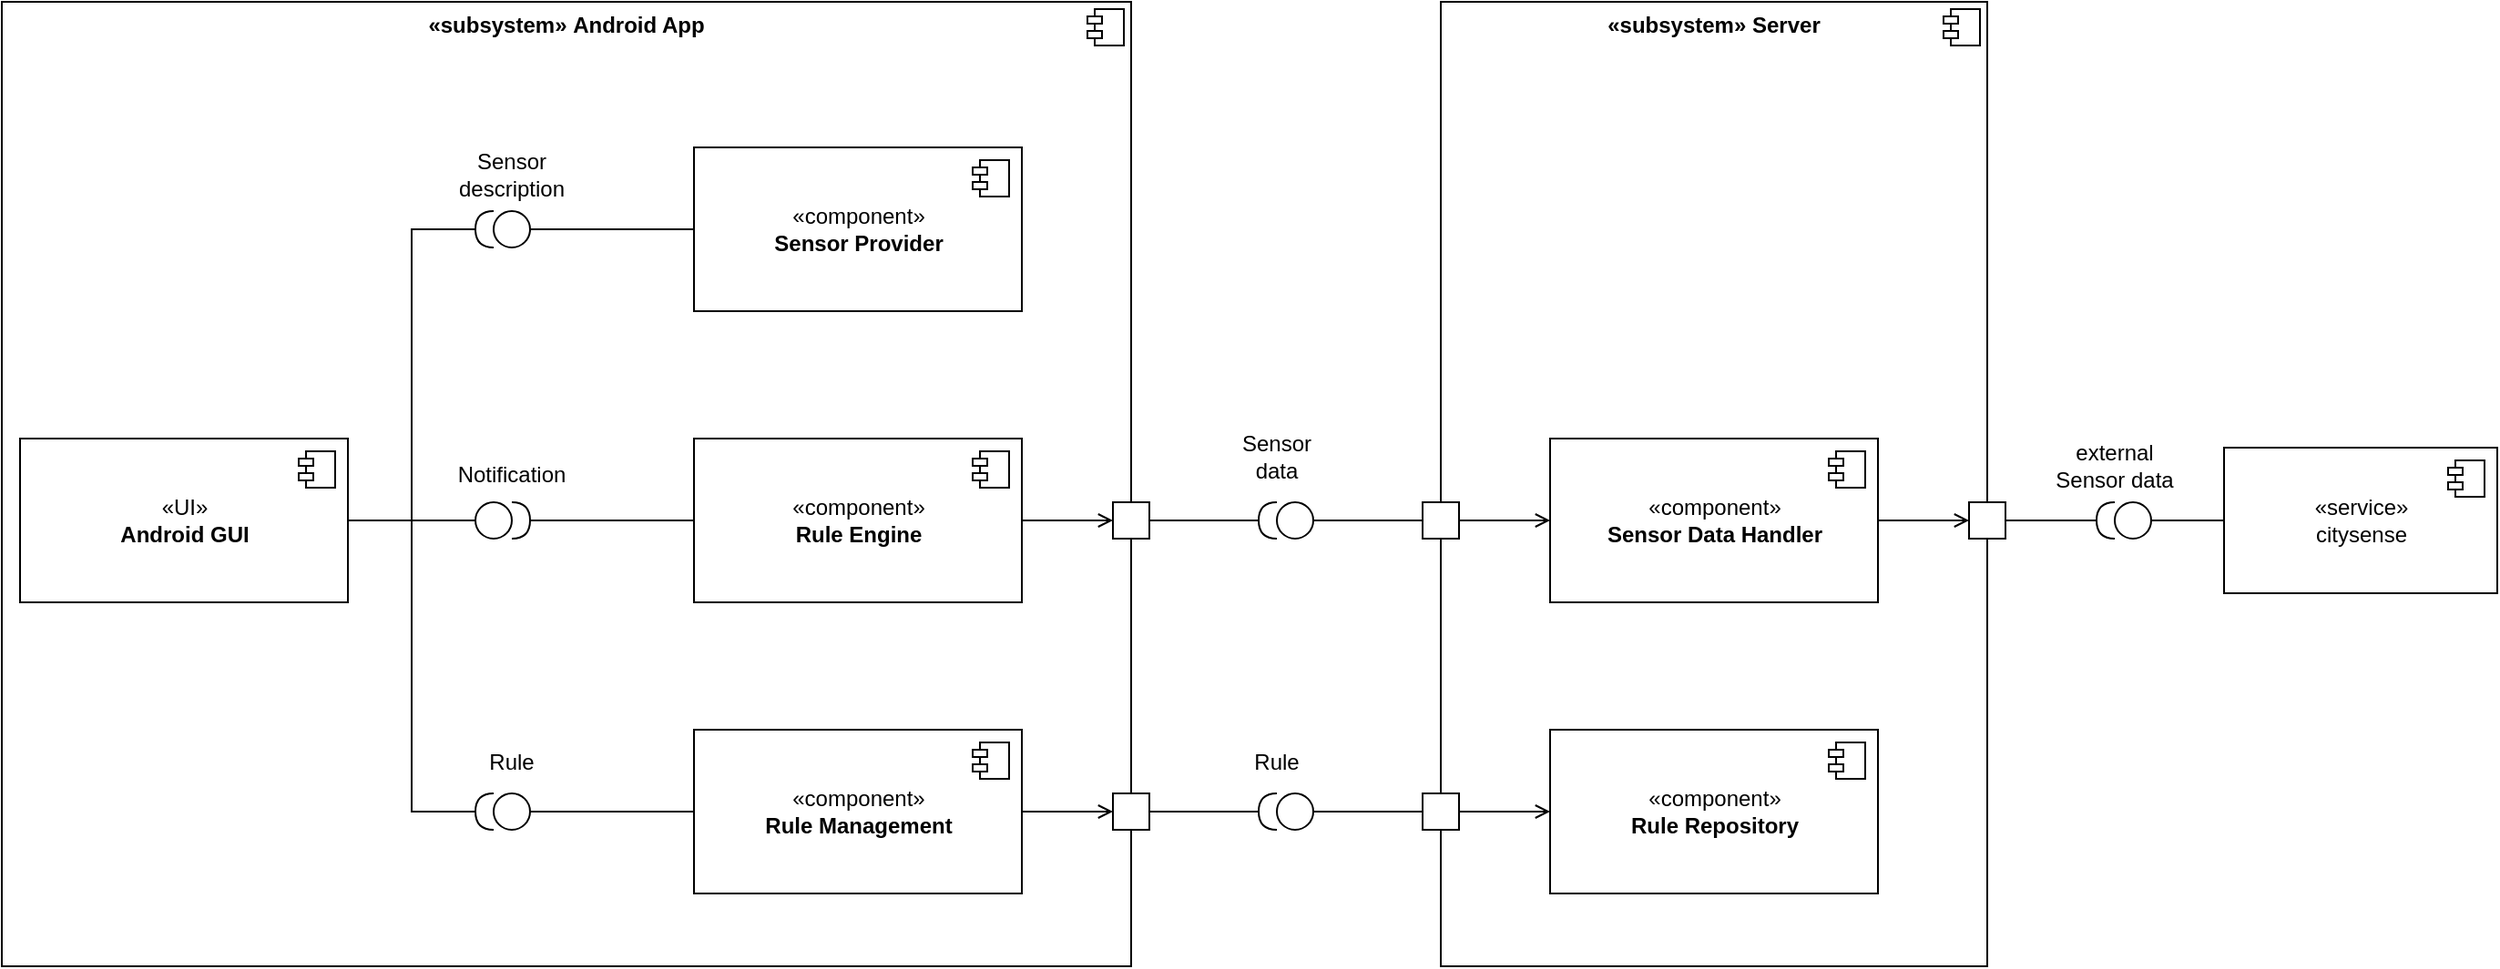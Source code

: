 <mxfile version="13.9.9" type="device"><diagram id="xSH4tst92nbzQRow0k3p" name="Seite-1"><mxGraphModel dx="2842" dy="967" grid="1" gridSize="10" guides="1" tooltips="1" connect="1" arrows="1" fold="1" page="1" pageScale="1" pageWidth="1169" pageHeight="827" math="0" shadow="0"><root><mxCell id="0"/><mxCell id="1" parent="0"/><mxCell id="TU39vUbWxSPbXu2TXuSo-7" value="&lt;p style=&quot;margin: 6px 0px 0px&quot;&gt;&lt;b&gt;«subsystem&lt;/b&gt;&lt;span&gt;&lt;b&gt;»&lt;/b&gt;&lt;/span&gt;&lt;b&gt;&amp;nbsp;A&lt;/b&gt;&lt;b&gt;ndroid App&lt;/b&gt;&lt;/p&gt;" style="align=center;overflow=fill;html=1;dropTarget=0;" vertex="1" parent="1"><mxGeometry x="-140" y="50" width="620" height="530" as="geometry"/></mxCell><mxCell id="TU39vUbWxSPbXu2TXuSo-8" value="" style="shape=component;jettyWidth=8;jettyHeight=4;" vertex="1" parent="TU39vUbWxSPbXu2TXuSo-7"><mxGeometry x="1" width="20" height="20" relative="1" as="geometry"><mxPoint x="-24" y="4" as="offset"/></mxGeometry></mxCell><mxCell id="TU39vUbWxSPbXu2TXuSo-61" style="edgeStyle=orthogonalEdgeStyle;rounded=0;orthogonalLoop=1;jettySize=auto;html=1;startArrow=none;startFill=0;endArrow=open;endFill=0;" edge="1" parent="1" source="TU39vUbWxSPbXu2TXuSo-1" target="TU39vUbWxSPbXu2TXuSo-58"><mxGeometry relative="1" as="geometry"/></mxCell><mxCell id="TU39vUbWxSPbXu2TXuSo-1" value="«component»&lt;br&gt;&lt;b&gt;Rule Management&lt;/b&gt;" style="html=1;dropTarget=0;" vertex="1" parent="1"><mxGeometry x="240" y="450" width="180" height="90" as="geometry"/></mxCell><mxCell id="TU39vUbWxSPbXu2TXuSo-2" value="" style="shape=module;jettyWidth=8;jettyHeight=4;" vertex="1" parent="TU39vUbWxSPbXu2TXuSo-1"><mxGeometry x="1" width="20" height="20" relative="1" as="geometry"><mxPoint x="-27" y="7" as="offset"/></mxGeometry></mxCell><mxCell id="TU39vUbWxSPbXu2TXuSo-47" style="edgeStyle=orthogonalEdgeStyle;rounded=0;orthogonalLoop=1;jettySize=auto;html=1;entryX=0;entryY=0.5;entryDx=0;entryDy=0;startArrow=none;startFill=0;endArrow=open;endFill=0;" edge="1" parent="1" source="TU39vUbWxSPbXu2TXuSo-3" target="TU39vUbWxSPbXu2TXuSo-46"><mxGeometry relative="1" as="geometry"/></mxCell><mxCell id="TU39vUbWxSPbXu2TXuSo-99" style="edgeStyle=orthogonalEdgeStyle;rounded=0;orthogonalLoop=1;jettySize=auto;html=1;entryX=1;entryY=0.5;entryDx=0;entryDy=0;entryPerimeter=0;startArrow=none;startFill=0;endArrow=none;endFill=0;" edge="1" parent="1" source="TU39vUbWxSPbXu2TXuSo-3" target="TU39vUbWxSPbXu2TXuSo-92"><mxGeometry relative="1" as="geometry"/></mxCell><mxCell id="TU39vUbWxSPbXu2TXuSo-3" value="«component»&lt;br&gt;&lt;b&gt;Rule Engine&lt;/b&gt;" style="html=1;dropTarget=0;" vertex="1" parent="1"><mxGeometry x="240" y="290" width="180" height="90" as="geometry"/></mxCell><mxCell id="TU39vUbWxSPbXu2TXuSo-4" value="" style="shape=module;jettyWidth=8;jettyHeight=4;" vertex="1" parent="TU39vUbWxSPbXu2TXuSo-3"><mxGeometry x="1" width="20" height="20" relative="1" as="geometry"><mxPoint x="-27" y="7" as="offset"/></mxGeometry></mxCell><mxCell id="TU39vUbWxSPbXu2TXuSo-11" value="&lt;p style=&quot;margin: 6px 0px 0px&quot;&gt;&lt;b&gt;«subsystem&lt;/b&gt;&lt;span&gt;&lt;b&gt;»&lt;/b&gt;&lt;/span&gt;&lt;b&gt;&amp;nbsp;Server&lt;/b&gt;&lt;/p&gt;" style="align=center;overflow=fill;html=1;dropTarget=0;" vertex="1" parent="1"><mxGeometry x="650" y="50" width="300" height="530" as="geometry"/></mxCell><mxCell id="TU39vUbWxSPbXu2TXuSo-12" value="" style="shape=component;jettyWidth=8;jettyHeight=4;" vertex="1" parent="TU39vUbWxSPbXu2TXuSo-11"><mxGeometry x="1" width="20" height="20" relative="1" as="geometry"><mxPoint x="-24" y="4" as="offset"/></mxGeometry></mxCell><mxCell id="TU39vUbWxSPbXu2TXuSo-13" value="«component»&lt;br&gt;&lt;b&gt;Sensor Provider&lt;/b&gt;" style="html=1;dropTarget=0;" vertex="1" parent="1"><mxGeometry x="240" y="130" width="180" height="90" as="geometry"/></mxCell><mxCell id="TU39vUbWxSPbXu2TXuSo-14" value="" style="shape=module;jettyWidth=8;jettyHeight=4;" vertex="1" parent="TU39vUbWxSPbXu2TXuSo-13"><mxGeometry x="1" width="20" height="20" relative="1" as="geometry"><mxPoint x="-27" y="7" as="offset"/></mxGeometry></mxCell><mxCell id="TU39vUbWxSPbXu2TXuSo-15" value="«component»&lt;br&gt;&lt;b&gt;Rule Repository&lt;/b&gt;" style="html=1;dropTarget=0;" vertex="1" parent="1"><mxGeometry x="710" y="450" width="180" height="90" as="geometry"/></mxCell><mxCell id="TU39vUbWxSPbXu2TXuSo-16" value="" style="shape=module;jettyWidth=8;jettyHeight=4;" vertex="1" parent="TU39vUbWxSPbXu2TXuSo-15"><mxGeometry x="1" width="20" height="20" relative="1" as="geometry"><mxPoint x="-27" y="7" as="offset"/></mxGeometry></mxCell><mxCell id="TU39vUbWxSPbXu2TXuSo-73" style="edgeStyle=orthogonalEdgeStyle;rounded=0;orthogonalLoop=1;jettySize=auto;html=1;entryX=0;entryY=0.5;entryDx=0;entryDy=0;startArrow=none;startFill=0;endArrow=open;endFill=0;" edge="1" parent="1" source="TU39vUbWxSPbXu2TXuSo-17" target="TU39vUbWxSPbXu2TXuSo-71"><mxGeometry relative="1" as="geometry"/></mxCell><mxCell id="TU39vUbWxSPbXu2TXuSo-17" value="«component»&lt;br&gt;&lt;b&gt;Sensor Data Handler&lt;/b&gt;" style="html=1;dropTarget=0;" vertex="1" parent="1"><mxGeometry x="710" y="290" width="180" height="90" as="geometry"/></mxCell><mxCell id="TU39vUbWxSPbXu2TXuSo-18" value="" style="shape=module;jettyWidth=8;jettyHeight=4;" vertex="1" parent="TU39vUbWxSPbXu2TXuSo-17"><mxGeometry x="1" width="20" height="20" relative="1" as="geometry"><mxPoint x="-27" y="7" as="offset"/></mxGeometry></mxCell><mxCell id="TU39vUbWxSPbXu2TXuSo-101" style="edgeStyle=orthogonalEdgeStyle;rounded=0;orthogonalLoop=1;jettySize=auto;html=1;startArrow=none;startFill=0;endArrow=none;endFill=0;" edge="1" parent="1" source="TU39vUbWxSPbXu2TXuSo-26" target="TU39vUbWxSPbXu2TXuSo-13"><mxGeometry relative="1" as="geometry"/></mxCell><mxCell id="TU39vUbWxSPbXu2TXuSo-26" value="" style="ellipse;whiteSpace=wrap;html=1;aspect=fixed;" vertex="1" parent="1"><mxGeometry x="130" y="165" width="20" height="20" as="geometry"/></mxCell><mxCell id="TU39vUbWxSPbXu2TXuSo-31" value="Sensor&lt;br&gt;description" style="text;html=1;strokeColor=none;fillColor=none;align=center;verticalAlign=middle;whiteSpace=wrap;rounded=0;" vertex="1" parent="1"><mxGeometry x="100" y="130" width="80" height="30" as="geometry"/></mxCell><mxCell id="TU39vUbWxSPbXu2TXuSo-100" style="edgeStyle=orthogonalEdgeStyle;rounded=0;orthogonalLoop=1;jettySize=auto;html=1;startArrow=none;startFill=0;endArrow=none;endFill=0;" edge="1" parent="1" source="TU39vUbWxSPbXu2TXuSo-33" target="TU39vUbWxSPbXu2TXuSo-1"><mxGeometry relative="1" as="geometry"/></mxCell><mxCell id="TU39vUbWxSPbXu2TXuSo-33" value="" style="ellipse;whiteSpace=wrap;html=1;aspect=fixed;" vertex="1" parent="1"><mxGeometry x="130" y="485" width="20" height="20" as="geometry"/></mxCell><mxCell id="TU39vUbWxSPbXu2TXuSo-45" style="edgeStyle=orthogonalEdgeStyle;rounded=0;orthogonalLoop=1;jettySize=auto;html=1;startArrow=none;startFill=0;endArrow=open;endFill=0;" edge="1" parent="1" source="TU39vUbWxSPbXu2TXuSo-42" target="TU39vUbWxSPbXu2TXuSo-17"><mxGeometry relative="1" as="geometry"/></mxCell><mxCell id="TU39vUbWxSPbXu2TXuSo-42" value="" style="whiteSpace=wrap;html=1;aspect=fixed;" vertex="1" parent="1"><mxGeometry x="640" y="325" width="20" height="20" as="geometry"/></mxCell><mxCell id="TU39vUbWxSPbXu2TXuSo-43" style="edgeStyle=orthogonalEdgeStyle;rounded=0;orthogonalLoop=1;jettySize=auto;html=1;entryX=0;entryY=0.5;entryDx=0;entryDy=0;endArrow=none;endFill=0;" edge="1" parent="1" source="TU39vUbWxSPbXu2TXuSo-44" target="TU39vUbWxSPbXu2TXuSo-42"><mxGeometry relative="1" as="geometry"/></mxCell><mxCell id="TU39vUbWxSPbXu2TXuSo-44" value="" style="ellipse;whiteSpace=wrap;html=1;aspect=fixed;" vertex="1" parent="1"><mxGeometry x="560" y="325" width="20" height="20" as="geometry"/></mxCell><mxCell id="TU39vUbWxSPbXu2TXuSo-49" style="edgeStyle=orthogonalEdgeStyle;rounded=0;orthogonalLoop=1;jettySize=auto;html=1;entryX=1;entryY=0.5;entryDx=0;entryDy=0;entryPerimeter=0;startArrow=none;startFill=0;endArrow=none;endFill=0;" edge="1" parent="1" source="TU39vUbWxSPbXu2TXuSo-46" target="TU39vUbWxSPbXu2TXuSo-48"><mxGeometry relative="1" as="geometry"/></mxCell><mxCell id="TU39vUbWxSPbXu2TXuSo-46" value="" style="whiteSpace=wrap;html=1;aspect=fixed;" vertex="1" parent="1"><mxGeometry x="470" y="325" width="20" height="20" as="geometry"/></mxCell><mxCell id="TU39vUbWxSPbXu2TXuSo-48" value="" style="shape=requiredInterface;html=1;verticalLabelPosition=bottom;rotation=-180;" vertex="1" parent="1"><mxGeometry x="550" y="325" width="10" height="20" as="geometry"/></mxCell><mxCell id="TU39vUbWxSPbXu2TXuSo-51" value="Sensor&lt;br&gt;data" style="text;html=1;strokeColor=none;fillColor=none;align=center;verticalAlign=middle;whiteSpace=wrap;rounded=0;" vertex="1" parent="1"><mxGeometry x="535" y="285" width="50" height="30" as="geometry"/></mxCell><mxCell id="TU39vUbWxSPbXu2TXuSo-57" style="edgeStyle=orthogonalEdgeStyle;rounded=0;orthogonalLoop=1;jettySize=auto;html=1;startArrow=none;startFill=0;endArrow=open;endFill=0;" edge="1" parent="1" source="TU39vUbWxSPbXu2TXuSo-53" target="TU39vUbWxSPbXu2TXuSo-15"><mxGeometry relative="1" as="geometry"/></mxCell><mxCell id="TU39vUbWxSPbXu2TXuSo-53" value="" style="whiteSpace=wrap;html=1;aspect=fixed;" vertex="1" parent="1"><mxGeometry x="640" y="485" width="20" height="20" as="geometry"/></mxCell><mxCell id="TU39vUbWxSPbXu2TXuSo-54" style="edgeStyle=orthogonalEdgeStyle;rounded=0;orthogonalLoop=1;jettySize=auto;html=1;entryX=0;entryY=0.5;entryDx=0;entryDy=0;startArrow=none;startFill=0;endArrow=none;endFill=0;" edge="1" parent="1" source="TU39vUbWxSPbXu2TXuSo-55" target="TU39vUbWxSPbXu2TXuSo-53"><mxGeometry relative="1" as="geometry"/></mxCell><mxCell id="TU39vUbWxSPbXu2TXuSo-55" value="" style="ellipse;whiteSpace=wrap;html=1;aspect=fixed;" vertex="1" parent="1"><mxGeometry x="560" y="485" width="20" height="20" as="geometry"/></mxCell><mxCell id="TU39vUbWxSPbXu2TXuSo-56" value="Rule" style="text;html=1;strokeColor=none;fillColor=none;align=center;verticalAlign=middle;whiteSpace=wrap;rounded=0;" vertex="1" parent="1"><mxGeometry x="540" y="457.5" width="40" height="20" as="geometry"/></mxCell><mxCell id="TU39vUbWxSPbXu2TXuSo-60" style="edgeStyle=orthogonalEdgeStyle;rounded=0;orthogonalLoop=1;jettySize=auto;html=1;entryX=1;entryY=0.5;entryDx=0;entryDy=0;entryPerimeter=0;startArrow=none;startFill=0;endArrow=none;endFill=0;" edge="1" parent="1" source="TU39vUbWxSPbXu2TXuSo-58" target="TU39vUbWxSPbXu2TXuSo-59"><mxGeometry relative="1" as="geometry"/></mxCell><mxCell id="TU39vUbWxSPbXu2TXuSo-58" value="" style="whiteSpace=wrap;html=1;aspect=fixed;" vertex="1" parent="1"><mxGeometry x="470" y="485" width="20" height="20" as="geometry"/></mxCell><mxCell id="TU39vUbWxSPbXu2TXuSo-59" value="" style="shape=requiredInterface;html=1;verticalLabelPosition=bottom;rotation=-180;" vertex="1" parent="1"><mxGeometry x="550" y="485" width="10" height="20" as="geometry"/></mxCell><mxCell id="TU39vUbWxSPbXu2TXuSo-70" style="edgeStyle=orthogonalEdgeStyle;rounded=0;orthogonalLoop=1;jettySize=auto;html=1;entryX=1;entryY=0.5;entryDx=0;entryDy=0;entryPerimeter=0;startArrow=none;startFill=0;endArrow=none;endFill=0;" edge="1" parent="1" source="TU39vUbWxSPbXu2TXuSo-71" target="TU39vUbWxSPbXu2TXuSo-72"><mxGeometry relative="1" as="geometry"/></mxCell><mxCell id="TU39vUbWxSPbXu2TXuSo-71" value="" style="whiteSpace=wrap;html=1;aspect=fixed;" vertex="1" parent="1"><mxGeometry x="940" y="325" width="20" height="20" as="geometry"/></mxCell><mxCell id="TU39vUbWxSPbXu2TXuSo-72" value="" style="shape=requiredInterface;html=1;verticalLabelPosition=bottom;rotation=-180;" vertex="1" parent="1"><mxGeometry x="1010" y="325" width="10" height="20" as="geometry"/></mxCell><mxCell id="TU39vUbWxSPbXu2TXuSo-78" value="external Sensor data" style="text;html=1;strokeColor=none;fillColor=none;align=center;verticalAlign=middle;whiteSpace=wrap;rounded=0;" vertex="1" parent="1"><mxGeometry x="980" y="295" width="80" height="20" as="geometry"/></mxCell><mxCell id="TU39vUbWxSPbXu2TXuSo-83" value="Rule" style="text;html=1;strokeColor=none;fillColor=none;align=center;verticalAlign=middle;whiteSpace=wrap;rounded=0;" vertex="1" parent="1"><mxGeometry x="120" y="457.5" width="40" height="20" as="geometry"/></mxCell><mxCell id="TU39vUbWxSPbXu2TXuSo-88" style="edgeStyle=orthogonalEdgeStyle;rounded=0;orthogonalLoop=1;jettySize=auto;html=1;startArrow=none;startFill=0;endArrow=none;endFill=0;" edge="1" parent="1" source="TU39vUbWxSPbXu2TXuSo-85" target="TU39vUbWxSPbXu2TXuSo-87"><mxGeometry relative="1" as="geometry"/></mxCell><mxCell id="TU39vUbWxSPbXu2TXuSo-85" value="«service»&lt;br&gt;citysense" style="html=1;dropTarget=0;" vertex="1" parent="1"><mxGeometry x="1080" y="295" width="150" height="80" as="geometry"/></mxCell><mxCell id="TU39vUbWxSPbXu2TXuSo-86" value="" style="shape=module;jettyWidth=8;jettyHeight=4;" vertex="1" parent="TU39vUbWxSPbXu2TXuSo-85"><mxGeometry x="1" width="20" height="20" relative="1" as="geometry"><mxPoint x="-27" y="7" as="offset"/></mxGeometry></mxCell><mxCell id="TU39vUbWxSPbXu2TXuSo-87" value="" style="ellipse;whiteSpace=wrap;html=1;aspect=fixed;" vertex="1" parent="1"><mxGeometry x="1020" y="325" width="20" height="20" as="geometry"/></mxCell><mxCell id="TU39vUbWxSPbXu2TXuSo-98" style="edgeStyle=orthogonalEdgeStyle;rounded=0;orthogonalLoop=1;jettySize=auto;html=1;startArrow=none;startFill=0;endArrow=none;endFill=0;" edge="1" parent="1" source="TU39vUbWxSPbXu2TXuSo-89" target="TU39vUbWxSPbXu2TXuSo-91"><mxGeometry relative="1" as="geometry"/></mxCell><mxCell id="TU39vUbWxSPbXu2TXuSo-89" value="«UI»&lt;br&gt;&lt;b&gt;Android GUI&lt;/b&gt;" style="html=1;dropTarget=0;" vertex="1" parent="1"><mxGeometry x="-130" y="290" width="180" height="90" as="geometry"/></mxCell><mxCell id="TU39vUbWxSPbXu2TXuSo-90" value="" style="shape=module;jettyWidth=8;jettyHeight=4;" vertex="1" parent="TU39vUbWxSPbXu2TXuSo-89"><mxGeometry x="1" width="20" height="20" relative="1" as="geometry"><mxPoint x="-27" y="7" as="offset"/></mxGeometry></mxCell><mxCell id="TU39vUbWxSPbXu2TXuSo-91" value="" style="ellipse;whiteSpace=wrap;html=1;aspect=fixed;" vertex="1" parent="1"><mxGeometry x="120" y="325" width="20" height="20" as="geometry"/></mxCell><mxCell id="TU39vUbWxSPbXu2TXuSo-92" value="" style="shape=requiredInterface;html=1;verticalLabelPosition=bottom;rotation=0;" vertex="1" parent="1"><mxGeometry x="140" y="325" width="10" height="20" as="geometry"/></mxCell><mxCell id="TU39vUbWxSPbXu2TXuSo-97" value="Notification" style="text;html=1;strokeColor=none;fillColor=none;align=center;verticalAlign=middle;whiteSpace=wrap;rounded=0;" vertex="1" parent="1"><mxGeometry x="100" y="295" width="80" height="30" as="geometry"/></mxCell><mxCell id="TU39vUbWxSPbXu2TXuSo-104" style="edgeStyle=orthogonalEdgeStyle;rounded=0;orthogonalLoop=1;jettySize=auto;html=1;entryX=1;entryY=0.5;entryDx=0;entryDy=0;startArrow=none;startFill=0;endArrow=none;endFill=0;" edge="1" parent="1" source="TU39vUbWxSPbXu2TXuSo-102" target="TU39vUbWxSPbXu2TXuSo-89"><mxGeometry relative="1" as="geometry"/></mxCell><mxCell id="TU39vUbWxSPbXu2TXuSo-102" value="" style="shape=requiredInterface;html=1;verticalLabelPosition=bottom;rotation=-180;" vertex="1" parent="1"><mxGeometry x="120" y="165" width="10" height="20" as="geometry"/></mxCell><mxCell id="TU39vUbWxSPbXu2TXuSo-106" style="edgeStyle=orthogonalEdgeStyle;rounded=0;orthogonalLoop=1;jettySize=auto;html=1;entryX=1;entryY=0.5;entryDx=0;entryDy=0;startArrow=none;startFill=0;endArrow=none;endFill=0;" edge="1" parent="1" source="TU39vUbWxSPbXu2TXuSo-105" target="TU39vUbWxSPbXu2TXuSo-89"><mxGeometry relative="1" as="geometry"/></mxCell><mxCell id="TU39vUbWxSPbXu2TXuSo-105" value="" style="shape=requiredInterface;html=1;verticalLabelPosition=bottom;rotation=-180;" vertex="1" parent="1"><mxGeometry x="120" y="485" width="10" height="20" as="geometry"/></mxCell></root></mxGraphModel></diagram></mxfile>